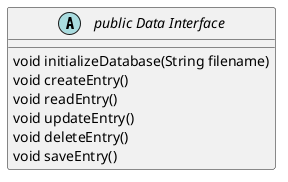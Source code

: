 @startuml
abstract class " public Data Interface"{

    void initializeDatabase(String filename)
    void createEntry()
    void readEntry()
    void updateEntry()
    void deleteEntry()
    void saveEntry()  

}
@enduml
